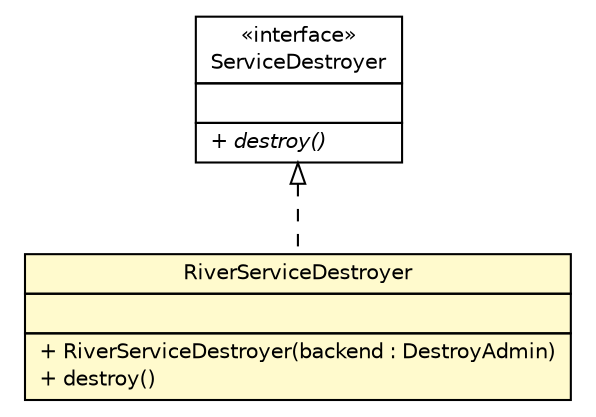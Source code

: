 #!/usr/local/bin/dot
#
# Class diagram 
# Generated by UMLGraph version R5_6 (http://www.umlgraph.org/)
#

digraph G {
	edge [fontname="Helvetica",fontsize=10,labelfontname="Helvetica",labelfontsize=10];
	node [fontname="Helvetica",fontsize=10,shape=plaintext];
	nodesep=0.25;
	ranksep=0.5;
	// sorcer.boot.destroy.RiverServiceDestroyer
	c471532 [label=<<table title="sorcer.boot.destroy.RiverServiceDestroyer" border="0" cellborder="1" cellspacing="0" cellpadding="2" port="p" bgcolor="lemonChiffon" href="./RiverServiceDestroyer.html">
		<tr><td><table border="0" cellspacing="0" cellpadding="1">
<tr><td align="center" balign="center"> RiverServiceDestroyer </td></tr>
		</table></td></tr>
		<tr><td><table border="0" cellspacing="0" cellpadding="1">
<tr><td align="left" balign="left">  </td></tr>
		</table></td></tr>
		<tr><td><table border="0" cellspacing="0" cellpadding="1">
<tr><td align="left" balign="left"> + RiverServiceDestroyer(backend : DestroyAdmin) </td></tr>
<tr><td align="left" balign="left"> + destroy() </td></tr>
		</table></td></tr>
		</table>>, URL="./RiverServiceDestroyer.html", fontname="Helvetica", fontcolor="black", fontsize=10.0];
	// sorcer.boot.destroy.ServiceDestroyer
	c471535 [label=<<table title="sorcer.boot.destroy.ServiceDestroyer" border="0" cellborder="1" cellspacing="0" cellpadding="2" port="p" href="./ServiceDestroyer.html">
		<tr><td><table border="0" cellspacing="0" cellpadding="1">
<tr><td align="center" balign="center"> &#171;interface&#187; </td></tr>
<tr><td align="center" balign="center"> ServiceDestroyer </td></tr>
		</table></td></tr>
		<tr><td><table border="0" cellspacing="0" cellpadding="1">
<tr><td align="left" balign="left">  </td></tr>
		</table></td></tr>
		<tr><td><table border="0" cellspacing="0" cellpadding="1">
<tr><td align="left" balign="left"><font face="Helvetica-Oblique" point-size="10.0"> + destroy() </font></td></tr>
		</table></td></tr>
		</table>>, URL="./ServiceDestroyer.html", fontname="Helvetica", fontcolor="black", fontsize=10.0];
	//sorcer.boot.destroy.RiverServiceDestroyer implements sorcer.boot.destroy.ServiceDestroyer
	c471535:p -> c471532:p [dir=back,arrowtail=empty,style=dashed];
}

